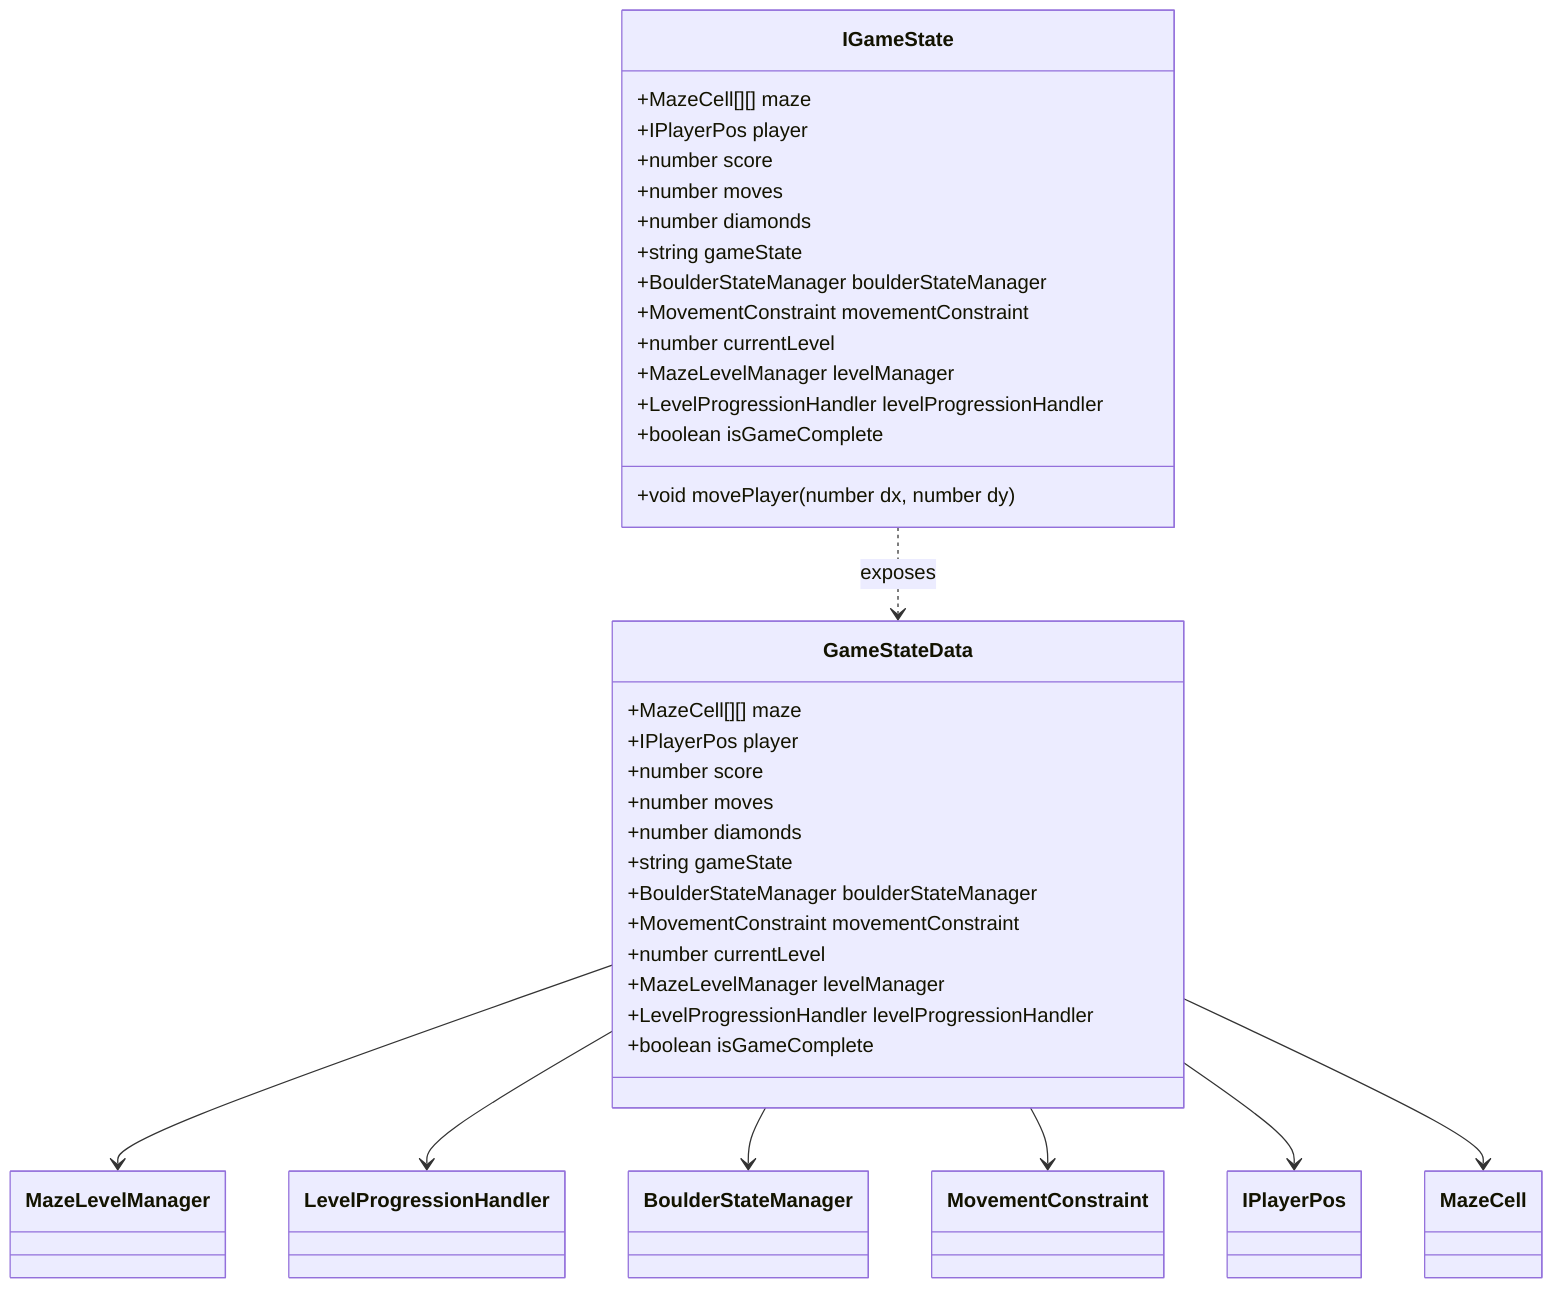 classDiagram
  class GameStateData {
    +MazeCell[][] maze
    +IPlayerPos player
    +number score
    +number moves
    +number diamonds
    +string gameState
    +BoulderStateManager boulderStateManager
    +MovementConstraint movementConstraint
    +number currentLevel
    +MazeLevelManager levelManager
    +LevelProgressionHandler levelProgressionHandler
    +boolean isGameComplete
  }
  class IGameState {
    +MazeCell[][] maze
    +IPlayerPos player
    +number score
    +number moves
    +number diamonds
    +string gameState
    +BoulderStateManager boulderStateManager
    +MovementConstraint movementConstraint
    +number currentLevel
    +MazeLevelManager levelManager
    +LevelProgressionHandler levelProgressionHandler
    +boolean isGameComplete
    +void movePlayer(number dx, number dy)
  }
  IGameState ..> GameStateData : exposes
  GameStateData --> MazeLevelManager
  GameStateData --> LevelProgressionHandler
  GameStateData --> BoulderStateManager
  GameStateData --> MovementConstraint
  GameStateData --> IPlayerPos
  GameStateData --> MazeCell